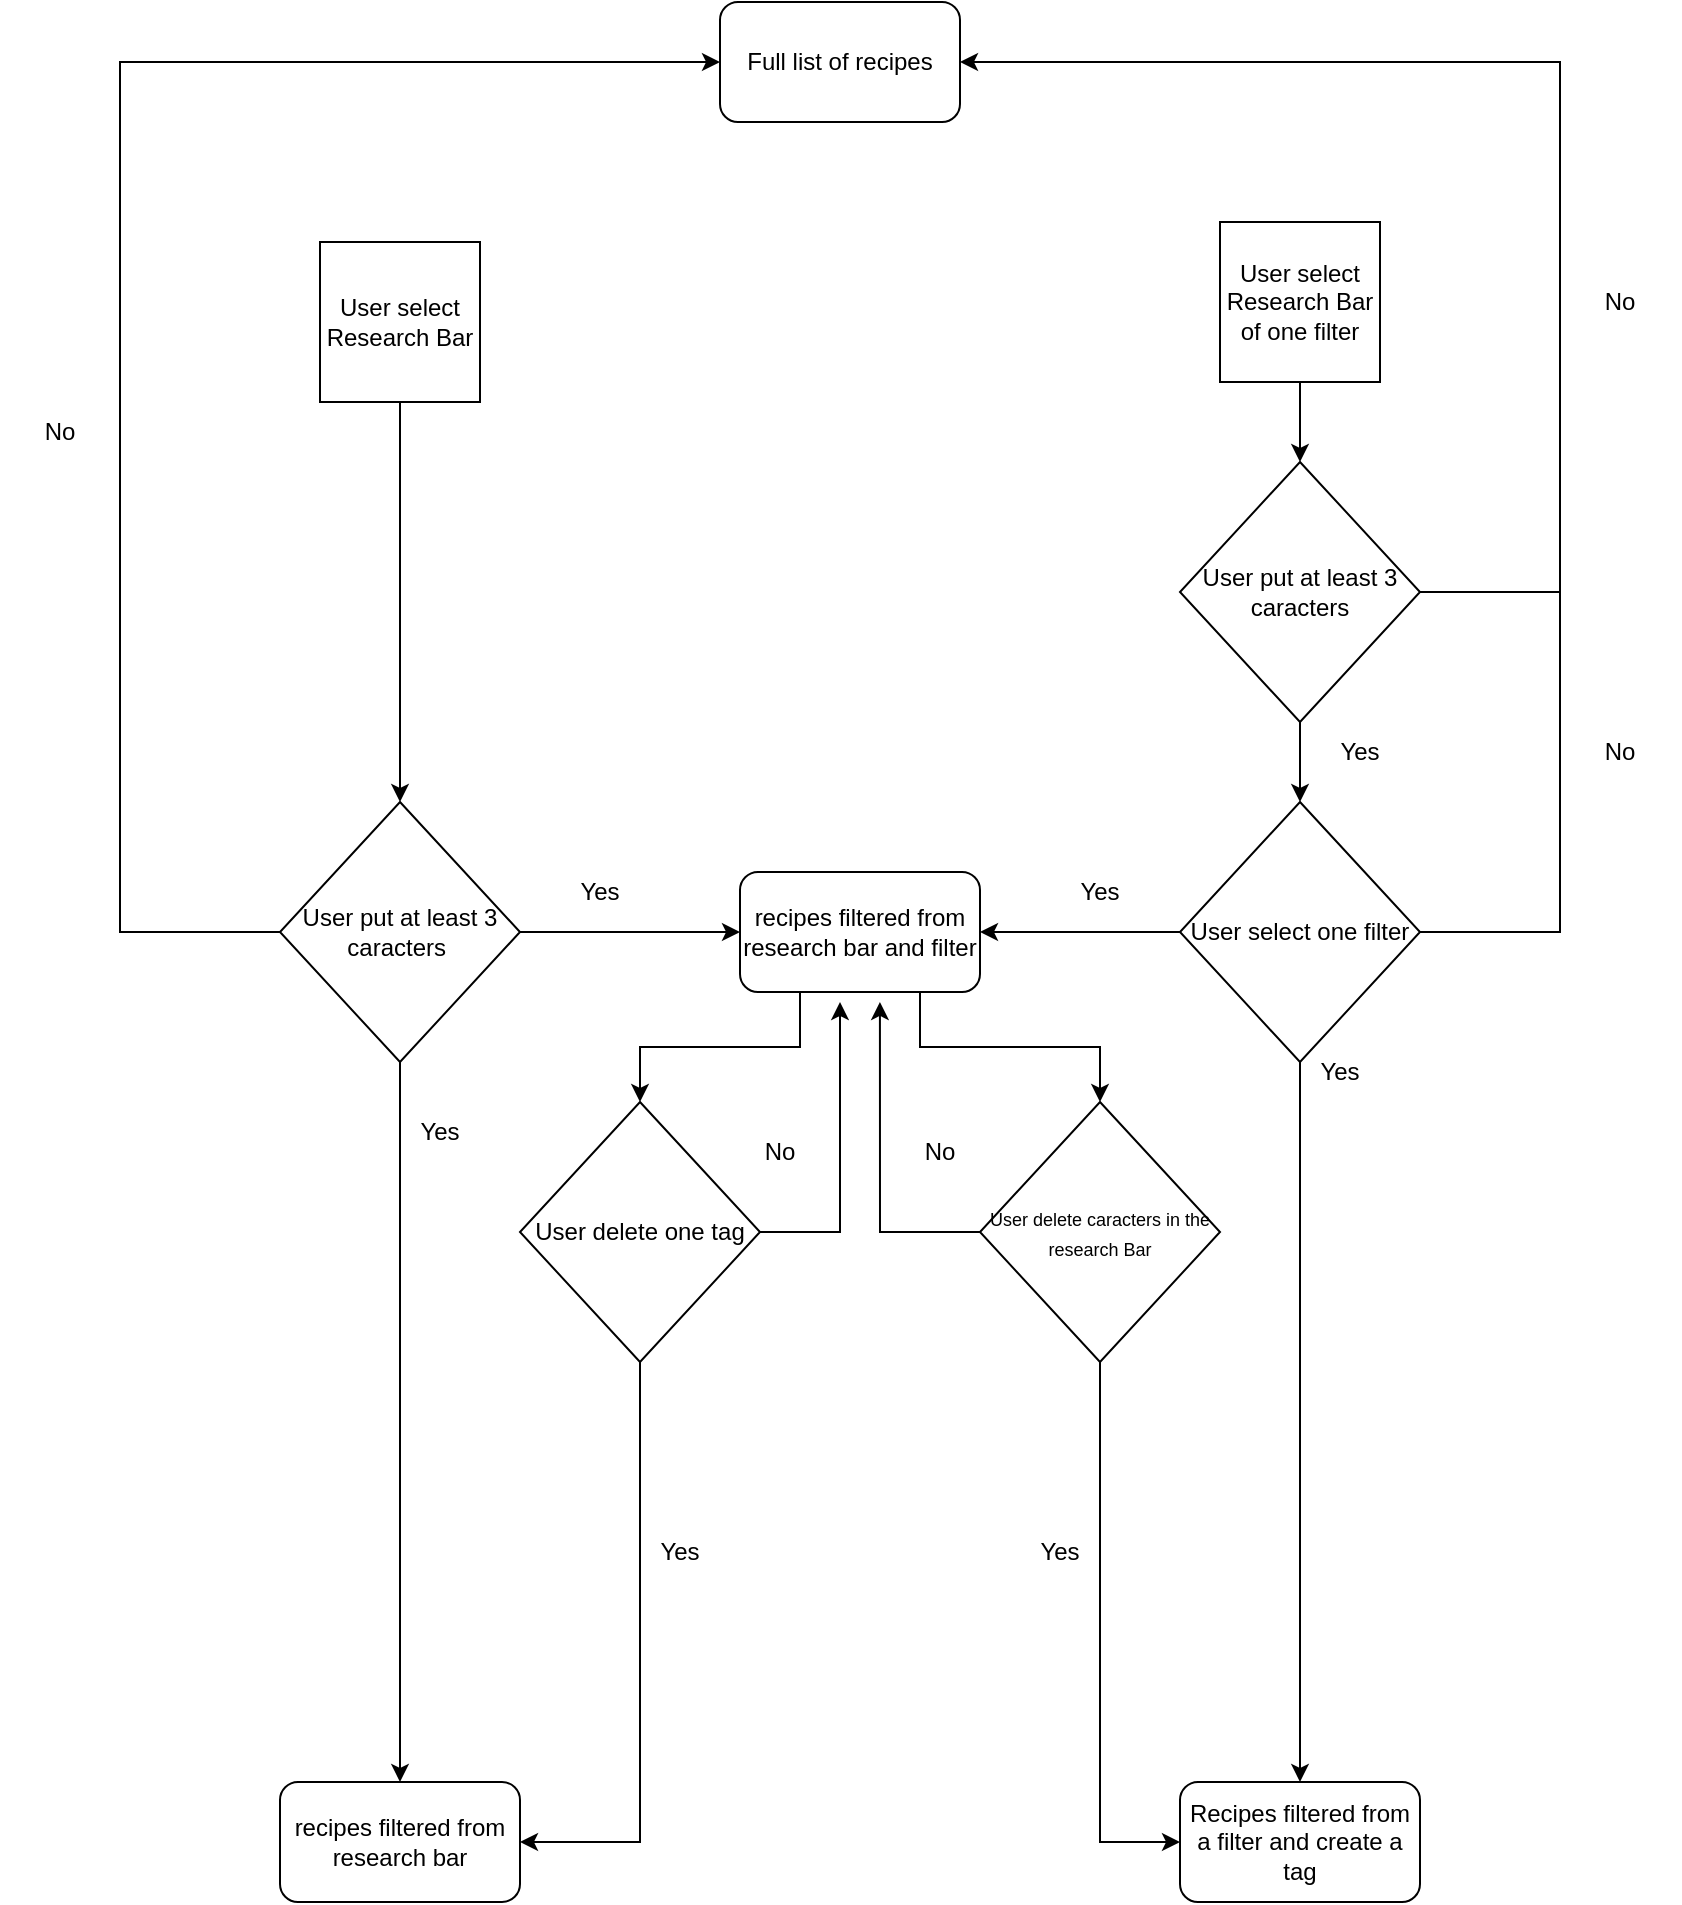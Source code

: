 <mxfile version="22.1.16" type="github">
  <diagram name="Page-1" id="YtD3IEwdjvRdOcm1pk24">
    <mxGraphModel dx="1434" dy="780" grid="1" gridSize="10" guides="1" tooltips="1" connect="1" arrows="1" fold="1" page="1" pageScale="1" pageWidth="827" pageHeight="1169" math="0" shadow="0">
      <root>
        <mxCell id="0" />
        <mxCell id="1" parent="0" />
        <mxCell id="BQfw0d3N3UjLErHc_jdj-1" value="User select Research Bar" style="whiteSpace=wrap;html=1;aspect=fixed;" vertex="1" parent="1">
          <mxGeometry x="180" y="130" width="80" height="80" as="geometry" />
        </mxCell>
        <mxCell id="BQfw0d3N3UjLErHc_jdj-2" value="" style="endArrow=classic;html=1;rounded=0;exitX=0.5;exitY=1;exitDx=0;exitDy=0;entryX=0.5;entryY=0;entryDx=0;entryDy=0;" edge="1" parent="1" source="BQfw0d3N3UjLErHc_jdj-1" target="BQfw0d3N3UjLErHc_jdj-4">
          <mxGeometry width="50" height="50" relative="1" as="geometry">
            <mxPoint x="219.5" y="150" as="sourcePoint" />
            <mxPoint x="219.5" y="260" as="targetPoint" />
          </mxGeometry>
        </mxCell>
        <mxCell id="BQfw0d3N3UjLErHc_jdj-28" style="edgeStyle=orthogonalEdgeStyle;rounded=0;orthogonalLoop=1;jettySize=auto;html=1;" edge="1" parent="1" source="BQfw0d3N3UjLErHc_jdj-4" target="BQfw0d3N3UjLErHc_jdj-16">
          <mxGeometry relative="1" as="geometry" />
        </mxCell>
        <mxCell id="BQfw0d3N3UjLErHc_jdj-4" value="User put at least 3 caracters&amp;nbsp;" style="rhombus;whiteSpace=wrap;html=1;" vertex="1" parent="1">
          <mxGeometry x="160" y="410" width="120" height="130" as="geometry" />
        </mxCell>
        <mxCell id="BQfw0d3N3UjLErHc_jdj-5" value="User select Research Bar of one filter" style="whiteSpace=wrap;html=1;aspect=fixed;" vertex="1" parent="1">
          <mxGeometry x="630" y="120" width="80" height="80" as="geometry" />
        </mxCell>
        <mxCell id="BQfw0d3N3UjLErHc_jdj-7" value="Full list of recipes" style="rounded=1;whiteSpace=wrap;html=1;" vertex="1" parent="1">
          <mxGeometry x="380" y="10" width="120" height="60" as="geometry" />
        </mxCell>
        <mxCell id="BQfw0d3N3UjLErHc_jdj-9" value="User put at least 3 caracters" style="rhombus;whiteSpace=wrap;html=1;" vertex="1" parent="1">
          <mxGeometry x="610" y="240" width="120" height="130" as="geometry" />
        </mxCell>
        <mxCell id="BQfw0d3N3UjLErHc_jdj-10" value="" style="endArrow=classic;html=1;rounded=0;exitX=0.5;exitY=1;exitDx=0;exitDy=0;entryX=0.5;entryY=0;entryDx=0;entryDy=0;" edge="1" parent="1" source="BQfw0d3N3UjLErHc_jdj-5" target="BQfw0d3N3UjLErHc_jdj-9">
          <mxGeometry width="50" height="50" relative="1" as="geometry">
            <mxPoint x="390" y="430" as="sourcePoint" />
            <mxPoint x="440" y="380" as="targetPoint" />
          </mxGeometry>
        </mxCell>
        <mxCell id="BQfw0d3N3UjLErHc_jdj-11" value="" style="endArrow=classic;html=1;rounded=0;exitX=0;exitY=0.5;exitDx=0;exitDy=0;entryX=0;entryY=0.5;entryDx=0;entryDy=0;" edge="1" parent="1" source="BQfw0d3N3UjLErHc_jdj-4" target="BQfw0d3N3UjLErHc_jdj-7">
          <mxGeometry width="50" height="50" relative="1" as="geometry">
            <mxPoint x="390" y="430" as="sourcePoint" />
            <mxPoint x="80" y="20" as="targetPoint" />
            <Array as="points">
              <mxPoint x="80" y="475" />
              <mxPoint x="80" y="40" />
            </Array>
          </mxGeometry>
        </mxCell>
        <mxCell id="BQfw0d3N3UjLErHc_jdj-12" value="No" style="text;html=1;strokeColor=none;fillColor=none;align=center;verticalAlign=middle;whiteSpace=wrap;rounded=0;" vertex="1" parent="1">
          <mxGeometry x="20" y="210" width="60" height="30" as="geometry" />
        </mxCell>
        <mxCell id="BQfw0d3N3UjLErHc_jdj-13" value="recipes filtered from research bar" style="rounded=1;whiteSpace=wrap;html=1;" vertex="1" parent="1">
          <mxGeometry x="160" y="900" width="120" height="60" as="geometry" />
        </mxCell>
        <mxCell id="BQfw0d3N3UjLErHc_jdj-14" value="" style="endArrow=classic;html=1;rounded=0;exitX=0.5;exitY=1;exitDx=0;exitDy=0;entryX=0.5;entryY=0;entryDx=0;entryDy=0;" edge="1" parent="1" source="BQfw0d3N3UjLErHc_jdj-4" target="BQfw0d3N3UjLErHc_jdj-13">
          <mxGeometry width="50" height="50" relative="1" as="geometry">
            <mxPoint x="390" y="430" as="sourcePoint" />
            <mxPoint x="440" y="380" as="targetPoint" />
          </mxGeometry>
        </mxCell>
        <mxCell id="BQfw0d3N3UjLErHc_jdj-15" value="Yes" style="text;html=1;strokeColor=none;fillColor=none;align=center;verticalAlign=middle;whiteSpace=wrap;rounded=0;" vertex="1" parent="1">
          <mxGeometry x="210" y="560" width="60" height="30" as="geometry" />
        </mxCell>
        <mxCell id="BQfw0d3N3UjLErHc_jdj-35" style="edgeStyle=orthogonalEdgeStyle;rounded=0;orthogonalLoop=1;jettySize=auto;html=1;exitX=0.25;exitY=1;exitDx=0;exitDy=0;entryX=0.5;entryY=0;entryDx=0;entryDy=0;" edge="1" parent="1" source="BQfw0d3N3UjLErHc_jdj-16" target="BQfw0d3N3UjLErHc_jdj-33">
          <mxGeometry relative="1" as="geometry" />
        </mxCell>
        <mxCell id="BQfw0d3N3UjLErHc_jdj-36" style="edgeStyle=orthogonalEdgeStyle;rounded=0;orthogonalLoop=1;jettySize=auto;html=1;exitX=0.75;exitY=1;exitDx=0;exitDy=0;entryX=0.5;entryY=0;entryDx=0;entryDy=0;" edge="1" parent="1" source="BQfw0d3N3UjLErHc_jdj-16" target="BQfw0d3N3UjLErHc_jdj-34">
          <mxGeometry relative="1" as="geometry" />
        </mxCell>
        <mxCell id="BQfw0d3N3UjLErHc_jdj-16" value="recipes filtered from research bar and filter" style="rounded=1;whiteSpace=wrap;html=1;" vertex="1" parent="1">
          <mxGeometry x="390" y="445" width="120" height="60" as="geometry" />
        </mxCell>
        <mxCell id="BQfw0d3N3UjLErHc_jdj-29" style="edgeStyle=orthogonalEdgeStyle;rounded=0;orthogonalLoop=1;jettySize=auto;html=1;" edge="1" parent="1" source="BQfw0d3N3UjLErHc_jdj-17" target="BQfw0d3N3UjLErHc_jdj-16">
          <mxGeometry relative="1" as="geometry" />
        </mxCell>
        <mxCell id="BQfw0d3N3UjLErHc_jdj-17" value="User select one filter" style="rhombus;whiteSpace=wrap;html=1;" vertex="1" parent="1">
          <mxGeometry x="610" y="410" width="120" height="130" as="geometry" />
        </mxCell>
        <mxCell id="BQfw0d3N3UjLErHc_jdj-18" value="" style="endArrow=classic;html=1;rounded=0;exitX=1;exitY=0.5;exitDx=0;exitDy=0;entryX=1;entryY=0.5;entryDx=0;entryDy=0;" edge="1" parent="1" source="BQfw0d3N3UjLErHc_jdj-9" target="BQfw0d3N3UjLErHc_jdj-7">
          <mxGeometry width="50" height="50" relative="1" as="geometry">
            <mxPoint x="390" y="430" as="sourcePoint" />
            <mxPoint x="800" y="20" as="targetPoint" />
            <Array as="points">
              <mxPoint x="800" y="305" />
              <mxPoint x="800" y="40" />
            </Array>
          </mxGeometry>
        </mxCell>
        <mxCell id="BQfw0d3N3UjLErHc_jdj-19" value="No" style="text;html=1;strokeColor=none;fillColor=none;align=center;verticalAlign=middle;whiteSpace=wrap;rounded=0;" vertex="1" parent="1">
          <mxGeometry x="800" y="145" width="60" height="30" as="geometry" />
        </mxCell>
        <mxCell id="BQfw0d3N3UjLErHc_jdj-20" value="" style="endArrow=classic;html=1;rounded=0;exitX=0.5;exitY=1;exitDx=0;exitDy=0;entryX=0.5;entryY=0;entryDx=0;entryDy=0;" edge="1" parent="1" source="BQfw0d3N3UjLErHc_jdj-9" target="BQfw0d3N3UjLErHc_jdj-17">
          <mxGeometry width="50" height="50" relative="1" as="geometry">
            <mxPoint x="390" y="430" as="sourcePoint" />
            <mxPoint x="440" y="380" as="targetPoint" />
          </mxGeometry>
        </mxCell>
        <mxCell id="BQfw0d3N3UjLErHc_jdj-21" value="Yes" style="text;html=1;strokeColor=none;fillColor=none;align=center;verticalAlign=middle;whiteSpace=wrap;rounded=0;" vertex="1" parent="1">
          <mxGeometry x="670" y="370" width="60" height="30" as="geometry" />
        </mxCell>
        <mxCell id="BQfw0d3N3UjLErHc_jdj-23" value="No" style="text;html=1;strokeColor=none;fillColor=none;align=center;verticalAlign=middle;whiteSpace=wrap;rounded=0;" vertex="1" parent="1">
          <mxGeometry x="800" y="370" width="60" height="30" as="geometry" />
        </mxCell>
        <mxCell id="BQfw0d3N3UjLErHc_jdj-24" value="" style="endArrow=classic;html=1;rounded=0;exitX=0.5;exitY=1;exitDx=0;exitDy=0;" edge="1" parent="1" source="BQfw0d3N3UjLErHc_jdj-17" target="BQfw0d3N3UjLErHc_jdj-25">
          <mxGeometry width="50" height="50" relative="1" as="geometry">
            <mxPoint x="390" y="430" as="sourcePoint" />
            <mxPoint x="670" y="570" as="targetPoint" />
          </mxGeometry>
        </mxCell>
        <mxCell id="BQfw0d3N3UjLErHc_jdj-25" value="Recipes filtered from a filter and create a tag" style="rounded=1;whiteSpace=wrap;html=1;" vertex="1" parent="1">
          <mxGeometry x="610" y="900" width="120" height="60" as="geometry" />
        </mxCell>
        <mxCell id="BQfw0d3N3UjLErHc_jdj-26" value="" style="endArrow=none;html=1;rounded=0;exitX=1;exitY=0.5;exitDx=0;exitDy=0;" edge="1" parent="1" source="BQfw0d3N3UjLErHc_jdj-17">
          <mxGeometry width="50" height="50" relative="1" as="geometry">
            <mxPoint x="390" y="430" as="sourcePoint" />
            <mxPoint x="800" y="300" as="targetPoint" />
            <Array as="points">
              <mxPoint x="800" y="475" />
            </Array>
          </mxGeometry>
        </mxCell>
        <mxCell id="BQfw0d3N3UjLErHc_jdj-27" value="Yes" style="text;html=1;strokeColor=none;fillColor=none;align=center;verticalAlign=middle;whiteSpace=wrap;rounded=0;" vertex="1" parent="1">
          <mxGeometry x="660" y="530" width="60" height="30" as="geometry" />
        </mxCell>
        <mxCell id="BQfw0d3N3UjLErHc_jdj-30" value="Yes" style="text;html=1;strokeColor=none;fillColor=none;align=center;verticalAlign=middle;whiteSpace=wrap;rounded=0;" vertex="1" parent="1">
          <mxGeometry x="540" y="440" width="60" height="30" as="geometry" />
        </mxCell>
        <mxCell id="BQfw0d3N3UjLErHc_jdj-31" value="Yes" style="text;html=1;strokeColor=none;fillColor=none;align=center;verticalAlign=middle;whiteSpace=wrap;rounded=0;" vertex="1" parent="1">
          <mxGeometry x="290" y="440" width="60" height="30" as="geometry" />
        </mxCell>
        <mxCell id="BQfw0d3N3UjLErHc_jdj-42" style="edgeStyle=orthogonalEdgeStyle;rounded=0;orthogonalLoop=1;jettySize=auto;html=1;exitX=0.5;exitY=1;exitDx=0;exitDy=0;entryX=1;entryY=0.5;entryDx=0;entryDy=0;" edge="1" parent="1" source="BQfw0d3N3UjLErHc_jdj-33" target="BQfw0d3N3UjLErHc_jdj-13">
          <mxGeometry relative="1" as="geometry" />
        </mxCell>
        <mxCell id="BQfw0d3N3UjLErHc_jdj-33" value="&lt;font style=&quot;font-size: 12px;&quot;&gt;User delete one tag&lt;/font&gt;" style="rhombus;whiteSpace=wrap;html=1;" vertex="1" parent="1">
          <mxGeometry x="280" y="560" width="120" height="130" as="geometry" />
        </mxCell>
        <mxCell id="BQfw0d3N3UjLErHc_jdj-43" style="edgeStyle=orthogonalEdgeStyle;rounded=0;orthogonalLoop=1;jettySize=auto;html=1;exitX=0.5;exitY=1;exitDx=0;exitDy=0;entryX=0;entryY=0.5;entryDx=0;entryDy=0;" edge="1" parent="1" source="BQfw0d3N3UjLErHc_jdj-34" target="BQfw0d3N3UjLErHc_jdj-25">
          <mxGeometry relative="1" as="geometry" />
        </mxCell>
        <mxCell id="BQfw0d3N3UjLErHc_jdj-34" value="&lt;font style=&quot;font-size: 9px;&quot;&gt;User delete caracters in the research Bar&lt;/font&gt;" style="rhombus;whiteSpace=wrap;html=1;" vertex="1" parent="1">
          <mxGeometry x="510" y="560" width="120" height="130" as="geometry" />
        </mxCell>
        <mxCell id="BQfw0d3N3UjLErHc_jdj-38" value="" style="endArrow=classic;html=1;rounded=0;exitX=1;exitY=0.5;exitDx=0;exitDy=0;" edge="1" parent="1" source="BQfw0d3N3UjLErHc_jdj-33">
          <mxGeometry width="50" height="50" relative="1" as="geometry">
            <mxPoint x="390" y="730" as="sourcePoint" />
            <mxPoint x="440" y="510" as="targetPoint" />
            <Array as="points">
              <mxPoint x="440" y="625" />
            </Array>
          </mxGeometry>
        </mxCell>
        <mxCell id="BQfw0d3N3UjLErHc_jdj-39" value="" style="endArrow=classic;html=1;rounded=0;exitX=0;exitY=0.5;exitDx=0;exitDy=0;entryX=0.583;entryY=1.083;entryDx=0;entryDy=0;entryPerimeter=0;" edge="1" parent="1" source="BQfw0d3N3UjLErHc_jdj-34" target="BQfw0d3N3UjLErHc_jdj-16">
          <mxGeometry width="50" height="50" relative="1" as="geometry">
            <mxPoint x="390" y="730" as="sourcePoint" />
            <mxPoint x="450" y="625" as="targetPoint" />
            <Array as="points">
              <mxPoint x="460" y="625" />
            </Array>
          </mxGeometry>
        </mxCell>
        <mxCell id="BQfw0d3N3UjLErHc_jdj-40" value="No" style="text;html=1;strokeColor=none;fillColor=none;align=center;verticalAlign=middle;whiteSpace=wrap;rounded=0;" vertex="1" parent="1">
          <mxGeometry x="460" y="570" width="60" height="30" as="geometry" />
        </mxCell>
        <mxCell id="BQfw0d3N3UjLErHc_jdj-41" value="No" style="text;html=1;strokeColor=none;fillColor=none;align=center;verticalAlign=middle;whiteSpace=wrap;rounded=0;" vertex="1" parent="1">
          <mxGeometry x="380" y="570" width="60" height="30" as="geometry" />
        </mxCell>
        <mxCell id="BQfw0d3N3UjLErHc_jdj-44" value="Yes" style="text;html=1;strokeColor=none;fillColor=none;align=center;verticalAlign=middle;whiteSpace=wrap;rounded=0;" vertex="1" parent="1">
          <mxGeometry x="330" y="770" width="60" height="30" as="geometry" />
        </mxCell>
        <mxCell id="BQfw0d3N3UjLErHc_jdj-45" value="Yes" style="text;html=1;strokeColor=none;fillColor=none;align=center;verticalAlign=middle;whiteSpace=wrap;rounded=0;" vertex="1" parent="1">
          <mxGeometry x="520" y="770" width="60" height="30" as="geometry" />
        </mxCell>
      </root>
    </mxGraphModel>
  </diagram>
</mxfile>
